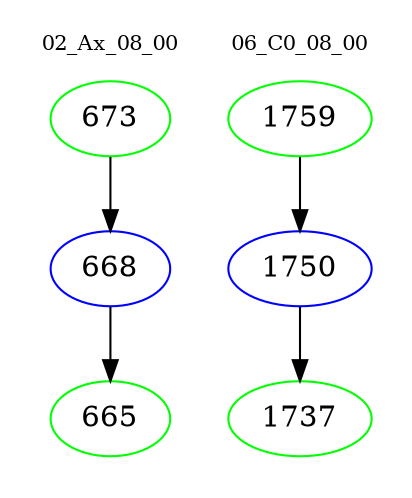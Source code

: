 digraph{
subgraph cluster_0 {
color = white
label = "02_Ax_08_00";
fontsize=10;
T0_673 [label="673", color="green"]
T0_673 -> T0_668 [color="black"]
T0_668 [label="668", color="blue"]
T0_668 -> T0_665 [color="black"]
T0_665 [label="665", color="green"]
}
subgraph cluster_1 {
color = white
label = "06_C0_08_00";
fontsize=10;
T1_1759 [label="1759", color="green"]
T1_1759 -> T1_1750 [color="black"]
T1_1750 [label="1750", color="blue"]
T1_1750 -> T1_1737 [color="black"]
T1_1737 [label="1737", color="green"]
}
}
